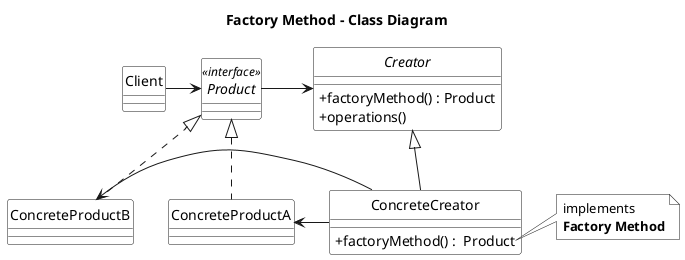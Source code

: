 @startuml Factory Method


'START STYLE
skinparam{
    monochrome true
    'shadowing false
    classBackgroundColor white
    noteBackgroundColor white
    ClassAttributeIconSize 0
}
hide circle
'END STYLE

title Factory Method - Class Diagram

interface Creator{
    + factoryMethod() : Product
    + operations()
}

class ConcreteCreator extends Creator{
    + factoryMethod() :  Product 
    
}
note right of ConcreteCreator::factoryMethod
    implements 
    <b>Factory Method</b>
end note

interface Product<<interface>>


class ConcreteProductA implements Product
class ConcreteProductB implements Product



class Client



Product -right> Creator

ConcreteCreator -left> ConcreteProductA
ConcreteCreator -left> ConcreteProductB

Client -right> Product





@enduml
